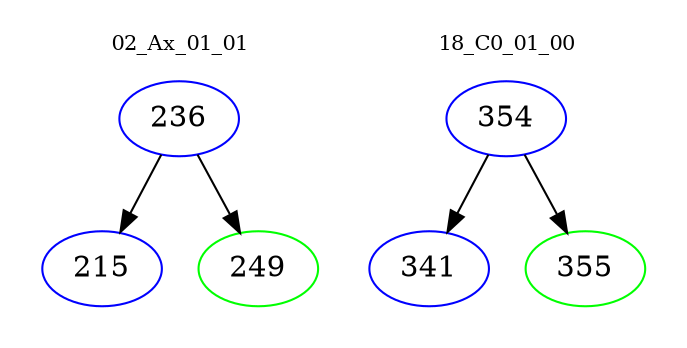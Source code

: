 digraph{
subgraph cluster_0 {
color = white
label = "02_Ax_01_01";
fontsize=10;
T0_236 [label="236", color="blue"]
T0_236 -> T0_215 [color="black"]
T0_215 [label="215", color="blue"]
T0_236 -> T0_249 [color="black"]
T0_249 [label="249", color="green"]
}
subgraph cluster_1 {
color = white
label = "18_C0_01_00";
fontsize=10;
T1_354 [label="354", color="blue"]
T1_354 -> T1_341 [color="black"]
T1_341 [label="341", color="blue"]
T1_354 -> T1_355 [color="black"]
T1_355 [label="355", color="green"]
}
}
